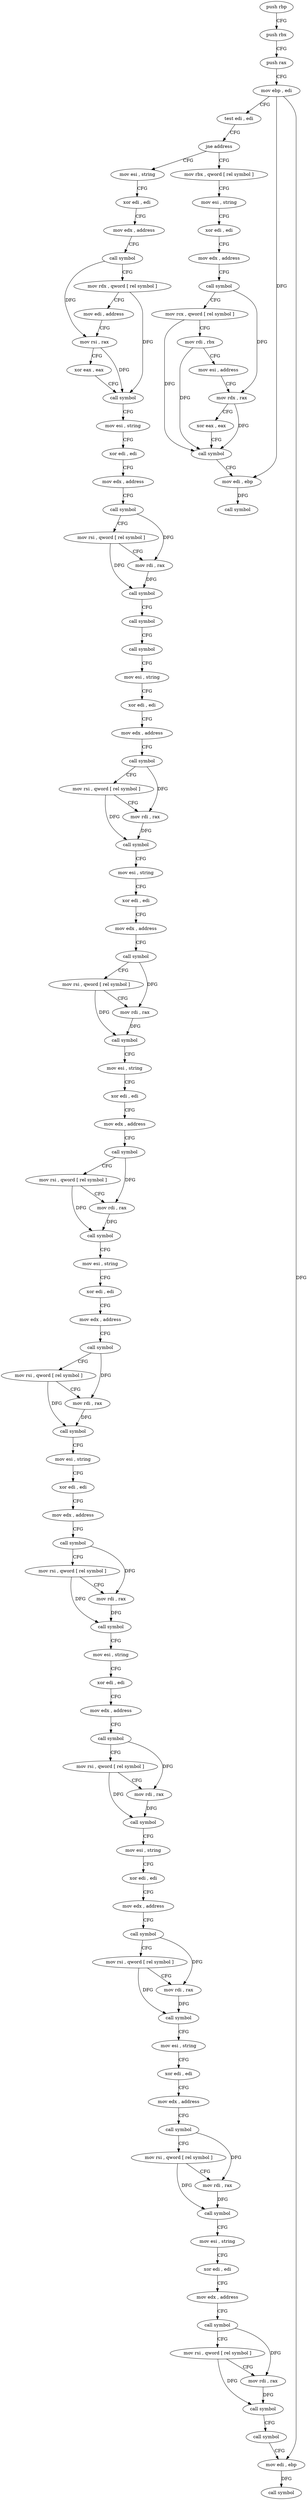 digraph "func" {
"4200496" [label = "push rbp" ]
"4200497" [label = "push rbx" ]
"4200498" [label = "push rax" ]
"4200499" [label = "mov ebp , edi" ]
"4200501" [label = "test edi , edi" ]
"4200503" [label = "jne address" ]
"4200890" [label = "mov rbx , qword [ rel symbol ]" ]
"4200509" [label = "mov esi , string" ]
"4200897" [label = "mov esi , string" ]
"4200902" [label = "xor edi , edi" ]
"4200904" [label = "mov edx , address" ]
"4200909" [label = "call symbol" ]
"4200914" [label = "mov rcx , qword [ rel symbol ]" ]
"4200921" [label = "mov rdi , rbx" ]
"4200924" [label = "mov esi , address" ]
"4200929" [label = "mov rdx , rax" ]
"4200932" [label = "xor eax , eax" ]
"4200934" [label = "call symbol" ]
"4200939" [label = "mov edi , ebp" ]
"4200941" [label = "call symbol" ]
"4200514" [label = "xor edi , edi" ]
"4200516" [label = "mov edx , address" ]
"4200521" [label = "call symbol" ]
"4200526" [label = "mov rdx , qword [ rel symbol ]" ]
"4200533" [label = "mov edi , address" ]
"4200538" [label = "mov rsi , rax" ]
"4200541" [label = "xor eax , eax" ]
"4200543" [label = "call symbol" ]
"4200548" [label = "mov esi , string" ]
"4200553" [label = "xor edi , edi" ]
"4200555" [label = "mov edx , address" ]
"4200560" [label = "call symbol" ]
"4200565" [label = "mov rsi , qword [ rel symbol ]" ]
"4200572" [label = "mov rdi , rax" ]
"4200575" [label = "call symbol" ]
"4200580" [label = "call symbol" ]
"4200585" [label = "call symbol" ]
"4200590" [label = "mov esi , string" ]
"4200595" [label = "xor edi , edi" ]
"4200597" [label = "mov edx , address" ]
"4200602" [label = "call symbol" ]
"4200607" [label = "mov rsi , qword [ rel symbol ]" ]
"4200614" [label = "mov rdi , rax" ]
"4200617" [label = "call symbol" ]
"4200622" [label = "mov esi , string" ]
"4200627" [label = "xor edi , edi" ]
"4200629" [label = "mov edx , address" ]
"4200634" [label = "call symbol" ]
"4200639" [label = "mov rsi , qword [ rel symbol ]" ]
"4200646" [label = "mov rdi , rax" ]
"4200649" [label = "call symbol" ]
"4200654" [label = "mov esi , string" ]
"4200659" [label = "xor edi , edi" ]
"4200661" [label = "mov edx , address" ]
"4200666" [label = "call symbol" ]
"4200671" [label = "mov rsi , qword [ rel symbol ]" ]
"4200678" [label = "mov rdi , rax" ]
"4200681" [label = "call symbol" ]
"4200686" [label = "mov esi , string" ]
"4200691" [label = "xor edi , edi" ]
"4200693" [label = "mov edx , address" ]
"4200698" [label = "call symbol" ]
"4200703" [label = "mov rsi , qword [ rel symbol ]" ]
"4200710" [label = "mov rdi , rax" ]
"4200713" [label = "call symbol" ]
"4200718" [label = "mov esi , string" ]
"4200723" [label = "xor edi , edi" ]
"4200725" [label = "mov edx , address" ]
"4200730" [label = "call symbol" ]
"4200735" [label = "mov rsi , qword [ rel symbol ]" ]
"4200742" [label = "mov rdi , rax" ]
"4200745" [label = "call symbol" ]
"4200750" [label = "mov esi , string" ]
"4200755" [label = "xor edi , edi" ]
"4200757" [label = "mov edx , address" ]
"4200762" [label = "call symbol" ]
"4200767" [label = "mov rsi , qword [ rel symbol ]" ]
"4200774" [label = "mov rdi , rax" ]
"4200777" [label = "call symbol" ]
"4200782" [label = "mov esi , string" ]
"4200787" [label = "xor edi , edi" ]
"4200789" [label = "mov edx , address" ]
"4200794" [label = "call symbol" ]
"4200799" [label = "mov rsi , qword [ rel symbol ]" ]
"4200806" [label = "mov rdi , rax" ]
"4200809" [label = "call symbol" ]
"4200814" [label = "mov esi , string" ]
"4200819" [label = "xor edi , edi" ]
"4200821" [label = "mov edx , address" ]
"4200826" [label = "call symbol" ]
"4200831" [label = "mov rsi , qword [ rel symbol ]" ]
"4200838" [label = "mov rdi , rax" ]
"4200841" [label = "call symbol" ]
"4200846" [label = "mov esi , string" ]
"4200851" [label = "xor edi , edi" ]
"4200853" [label = "mov edx , address" ]
"4200858" [label = "call symbol" ]
"4200863" [label = "mov rsi , qword [ rel symbol ]" ]
"4200870" [label = "mov rdi , rax" ]
"4200873" [label = "call symbol" ]
"4200878" [label = "call symbol" ]
"4200883" [label = "mov edi , ebp" ]
"4200885" [label = "call symbol" ]
"4200496" -> "4200497" [ label = "CFG" ]
"4200497" -> "4200498" [ label = "CFG" ]
"4200498" -> "4200499" [ label = "CFG" ]
"4200499" -> "4200501" [ label = "CFG" ]
"4200499" -> "4200939" [ label = "DFG" ]
"4200499" -> "4200883" [ label = "DFG" ]
"4200501" -> "4200503" [ label = "CFG" ]
"4200503" -> "4200890" [ label = "CFG" ]
"4200503" -> "4200509" [ label = "CFG" ]
"4200890" -> "4200897" [ label = "CFG" ]
"4200509" -> "4200514" [ label = "CFG" ]
"4200897" -> "4200902" [ label = "CFG" ]
"4200902" -> "4200904" [ label = "CFG" ]
"4200904" -> "4200909" [ label = "CFG" ]
"4200909" -> "4200914" [ label = "CFG" ]
"4200909" -> "4200929" [ label = "DFG" ]
"4200914" -> "4200921" [ label = "CFG" ]
"4200914" -> "4200934" [ label = "DFG" ]
"4200921" -> "4200924" [ label = "CFG" ]
"4200921" -> "4200934" [ label = "DFG" ]
"4200924" -> "4200929" [ label = "CFG" ]
"4200929" -> "4200932" [ label = "CFG" ]
"4200929" -> "4200934" [ label = "DFG" ]
"4200932" -> "4200934" [ label = "CFG" ]
"4200934" -> "4200939" [ label = "CFG" ]
"4200939" -> "4200941" [ label = "DFG" ]
"4200514" -> "4200516" [ label = "CFG" ]
"4200516" -> "4200521" [ label = "CFG" ]
"4200521" -> "4200526" [ label = "CFG" ]
"4200521" -> "4200538" [ label = "DFG" ]
"4200526" -> "4200533" [ label = "CFG" ]
"4200526" -> "4200543" [ label = "DFG" ]
"4200533" -> "4200538" [ label = "CFG" ]
"4200538" -> "4200541" [ label = "CFG" ]
"4200538" -> "4200543" [ label = "DFG" ]
"4200541" -> "4200543" [ label = "CFG" ]
"4200543" -> "4200548" [ label = "CFG" ]
"4200548" -> "4200553" [ label = "CFG" ]
"4200553" -> "4200555" [ label = "CFG" ]
"4200555" -> "4200560" [ label = "CFG" ]
"4200560" -> "4200565" [ label = "CFG" ]
"4200560" -> "4200572" [ label = "DFG" ]
"4200565" -> "4200572" [ label = "CFG" ]
"4200565" -> "4200575" [ label = "DFG" ]
"4200572" -> "4200575" [ label = "DFG" ]
"4200575" -> "4200580" [ label = "CFG" ]
"4200580" -> "4200585" [ label = "CFG" ]
"4200585" -> "4200590" [ label = "CFG" ]
"4200590" -> "4200595" [ label = "CFG" ]
"4200595" -> "4200597" [ label = "CFG" ]
"4200597" -> "4200602" [ label = "CFG" ]
"4200602" -> "4200607" [ label = "CFG" ]
"4200602" -> "4200614" [ label = "DFG" ]
"4200607" -> "4200614" [ label = "CFG" ]
"4200607" -> "4200617" [ label = "DFG" ]
"4200614" -> "4200617" [ label = "DFG" ]
"4200617" -> "4200622" [ label = "CFG" ]
"4200622" -> "4200627" [ label = "CFG" ]
"4200627" -> "4200629" [ label = "CFG" ]
"4200629" -> "4200634" [ label = "CFG" ]
"4200634" -> "4200639" [ label = "CFG" ]
"4200634" -> "4200646" [ label = "DFG" ]
"4200639" -> "4200646" [ label = "CFG" ]
"4200639" -> "4200649" [ label = "DFG" ]
"4200646" -> "4200649" [ label = "DFG" ]
"4200649" -> "4200654" [ label = "CFG" ]
"4200654" -> "4200659" [ label = "CFG" ]
"4200659" -> "4200661" [ label = "CFG" ]
"4200661" -> "4200666" [ label = "CFG" ]
"4200666" -> "4200671" [ label = "CFG" ]
"4200666" -> "4200678" [ label = "DFG" ]
"4200671" -> "4200678" [ label = "CFG" ]
"4200671" -> "4200681" [ label = "DFG" ]
"4200678" -> "4200681" [ label = "DFG" ]
"4200681" -> "4200686" [ label = "CFG" ]
"4200686" -> "4200691" [ label = "CFG" ]
"4200691" -> "4200693" [ label = "CFG" ]
"4200693" -> "4200698" [ label = "CFG" ]
"4200698" -> "4200703" [ label = "CFG" ]
"4200698" -> "4200710" [ label = "DFG" ]
"4200703" -> "4200710" [ label = "CFG" ]
"4200703" -> "4200713" [ label = "DFG" ]
"4200710" -> "4200713" [ label = "DFG" ]
"4200713" -> "4200718" [ label = "CFG" ]
"4200718" -> "4200723" [ label = "CFG" ]
"4200723" -> "4200725" [ label = "CFG" ]
"4200725" -> "4200730" [ label = "CFG" ]
"4200730" -> "4200735" [ label = "CFG" ]
"4200730" -> "4200742" [ label = "DFG" ]
"4200735" -> "4200742" [ label = "CFG" ]
"4200735" -> "4200745" [ label = "DFG" ]
"4200742" -> "4200745" [ label = "DFG" ]
"4200745" -> "4200750" [ label = "CFG" ]
"4200750" -> "4200755" [ label = "CFG" ]
"4200755" -> "4200757" [ label = "CFG" ]
"4200757" -> "4200762" [ label = "CFG" ]
"4200762" -> "4200767" [ label = "CFG" ]
"4200762" -> "4200774" [ label = "DFG" ]
"4200767" -> "4200774" [ label = "CFG" ]
"4200767" -> "4200777" [ label = "DFG" ]
"4200774" -> "4200777" [ label = "DFG" ]
"4200777" -> "4200782" [ label = "CFG" ]
"4200782" -> "4200787" [ label = "CFG" ]
"4200787" -> "4200789" [ label = "CFG" ]
"4200789" -> "4200794" [ label = "CFG" ]
"4200794" -> "4200799" [ label = "CFG" ]
"4200794" -> "4200806" [ label = "DFG" ]
"4200799" -> "4200806" [ label = "CFG" ]
"4200799" -> "4200809" [ label = "DFG" ]
"4200806" -> "4200809" [ label = "DFG" ]
"4200809" -> "4200814" [ label = "CFG" ]
"4200814" -> "4200819" [ label = "CFG" ]
"4200819" -> "4200821" [ label = "CFG" ]
"4200821" -> "4200826" [ label = "CFG" ]
"4200826" -> "4200831" [ label = "CFG" ]
"4200826" -> "4200838" [ label = "DFG" ]
"4200831" -> "4200838" [ label = "CFG" ]
"4200831" -> "4200841" [ label = "DFG" ]
"4200838" -> "4200841" [ label = "DFG" ]
"4200841" -> "4200846" [ label = "CFG" ]
"4200846" -> "4200851" [ label = "CFG" ]
"4200851" -> "4200853" [ label = "CFG" ]
"4200853" -> "4200858" [ label = "CFG" ]
"4200858" -> "4200863" [ label = "CFG" ]
"4200858" -> "4200870" [ label = "DFG" ]
"4200863" -> "4200870" [ label = "CFG" ]
"4200863" -> "4200873" [ label = "DFG" ]
"4200870" -> "4200873" [ label = "DFG" ]
"4200873" -> "4200878" [ label = "CFG" ]
"4200878" -> "4200883" [ label = "CFG" ]
"4200883" -> "4200885" [ label = "DFG" ]
}

